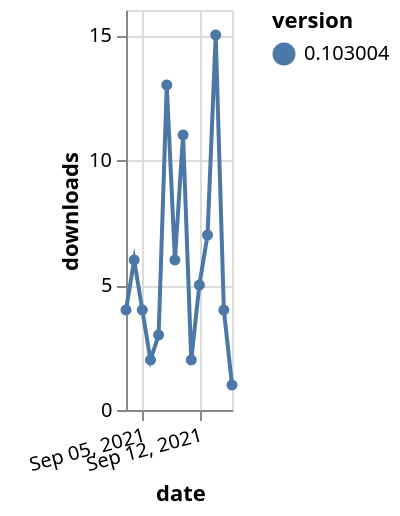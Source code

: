 {"$schema": "https://vega.github.io/schema/vega-lite/v5.json", "description": "A simple bar chart with embedded data.", "data": {"values": [{"date": "2021-09-03", "total": 5698, "delta": 4, "version": "0.103004"}, {"date": "2021-09-04", "total": 5704, "delta": 6, "version": "0.103004"}, {"date": "2021-09-05", "total": 5708, "delta": 4, "version": "0.103004"}, {"date": "2021-09-06", "total": 5710, "delta": 2, "version": "0.103004"}, {"date": "2021-09-07", "total": 5713, "delta": 3, "version": "0.103004"}, {"date": "2021-09-08", "total": 5726, "delta": 13, "version": "0.103004"}, {"date": "2021-09-09", "total": 5732, "delta": 6, "version": "0.103004"}, {"date": "2021-09-10", "total": 5743, "delta": 11, "version": "0.103004"}, {"date": "2021-09-11", "total": 5745, "delta": 2, "version": "0.103004"}, {"date": "2021-09-12", "total": 5750, "delta": 5, "version": "0.103004"}, {"date": "2021-09-13", "total": 5757, "delta": 7, "version": "0.103004"}, {"date": "2021-09-14", "total": 5772, "delta": 15, "version": "0.103004"}, {"date": "2021-09-15", "total": 5776, "delta": 4, "version": "0.103004"}, {"date": "2021-09-16", "total": 5777, "delta": 1, "version": "0.103004"}]}, "width": "container", "mark": {"type": "line", "point": {"filled": true}}, "encoding": {"x": {"field": "date", "type": "temporal", "timeUnit": "yearmonthdate", "title": "date", "axis": {"labelAngle": -15}}, "y": {"field": "delta", "type": "quantitative", "title": "downloads"}, "color": {"field": "version", "type": "nominal"}, "tooltip": {"field": "delta"}}}